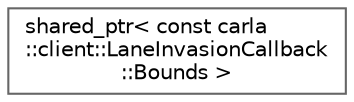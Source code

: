 digraph "类继承关系图"
{
 // INTERACTIVE_SVG=YES
 // LATEX_PDF_SIZE
  bgcolor="transparent";
  edge [fontname=Helvetica,fontsize=10,labelfontname=Helvetica,labelfontsize=10];
  node [fontname=Helvetica,fontsize=10,shape=box,height=0.2,width=0.4];
  rankdir="LR";
  Node0 [id="Node000000",label="shared_ptr\< const carla\l::client::LaneInvasionCallback\l::Bounds \>",height=0.2,width=0.4,color="grey40", fillcolor="white", style="filled",URL="$dd/d14/classstd_1_1shared__ptr_3_01const_01carla_1_1client_1_1LaneInvasionCallback_1_1Bounds_01_4.html",tooltip=" "];
}
